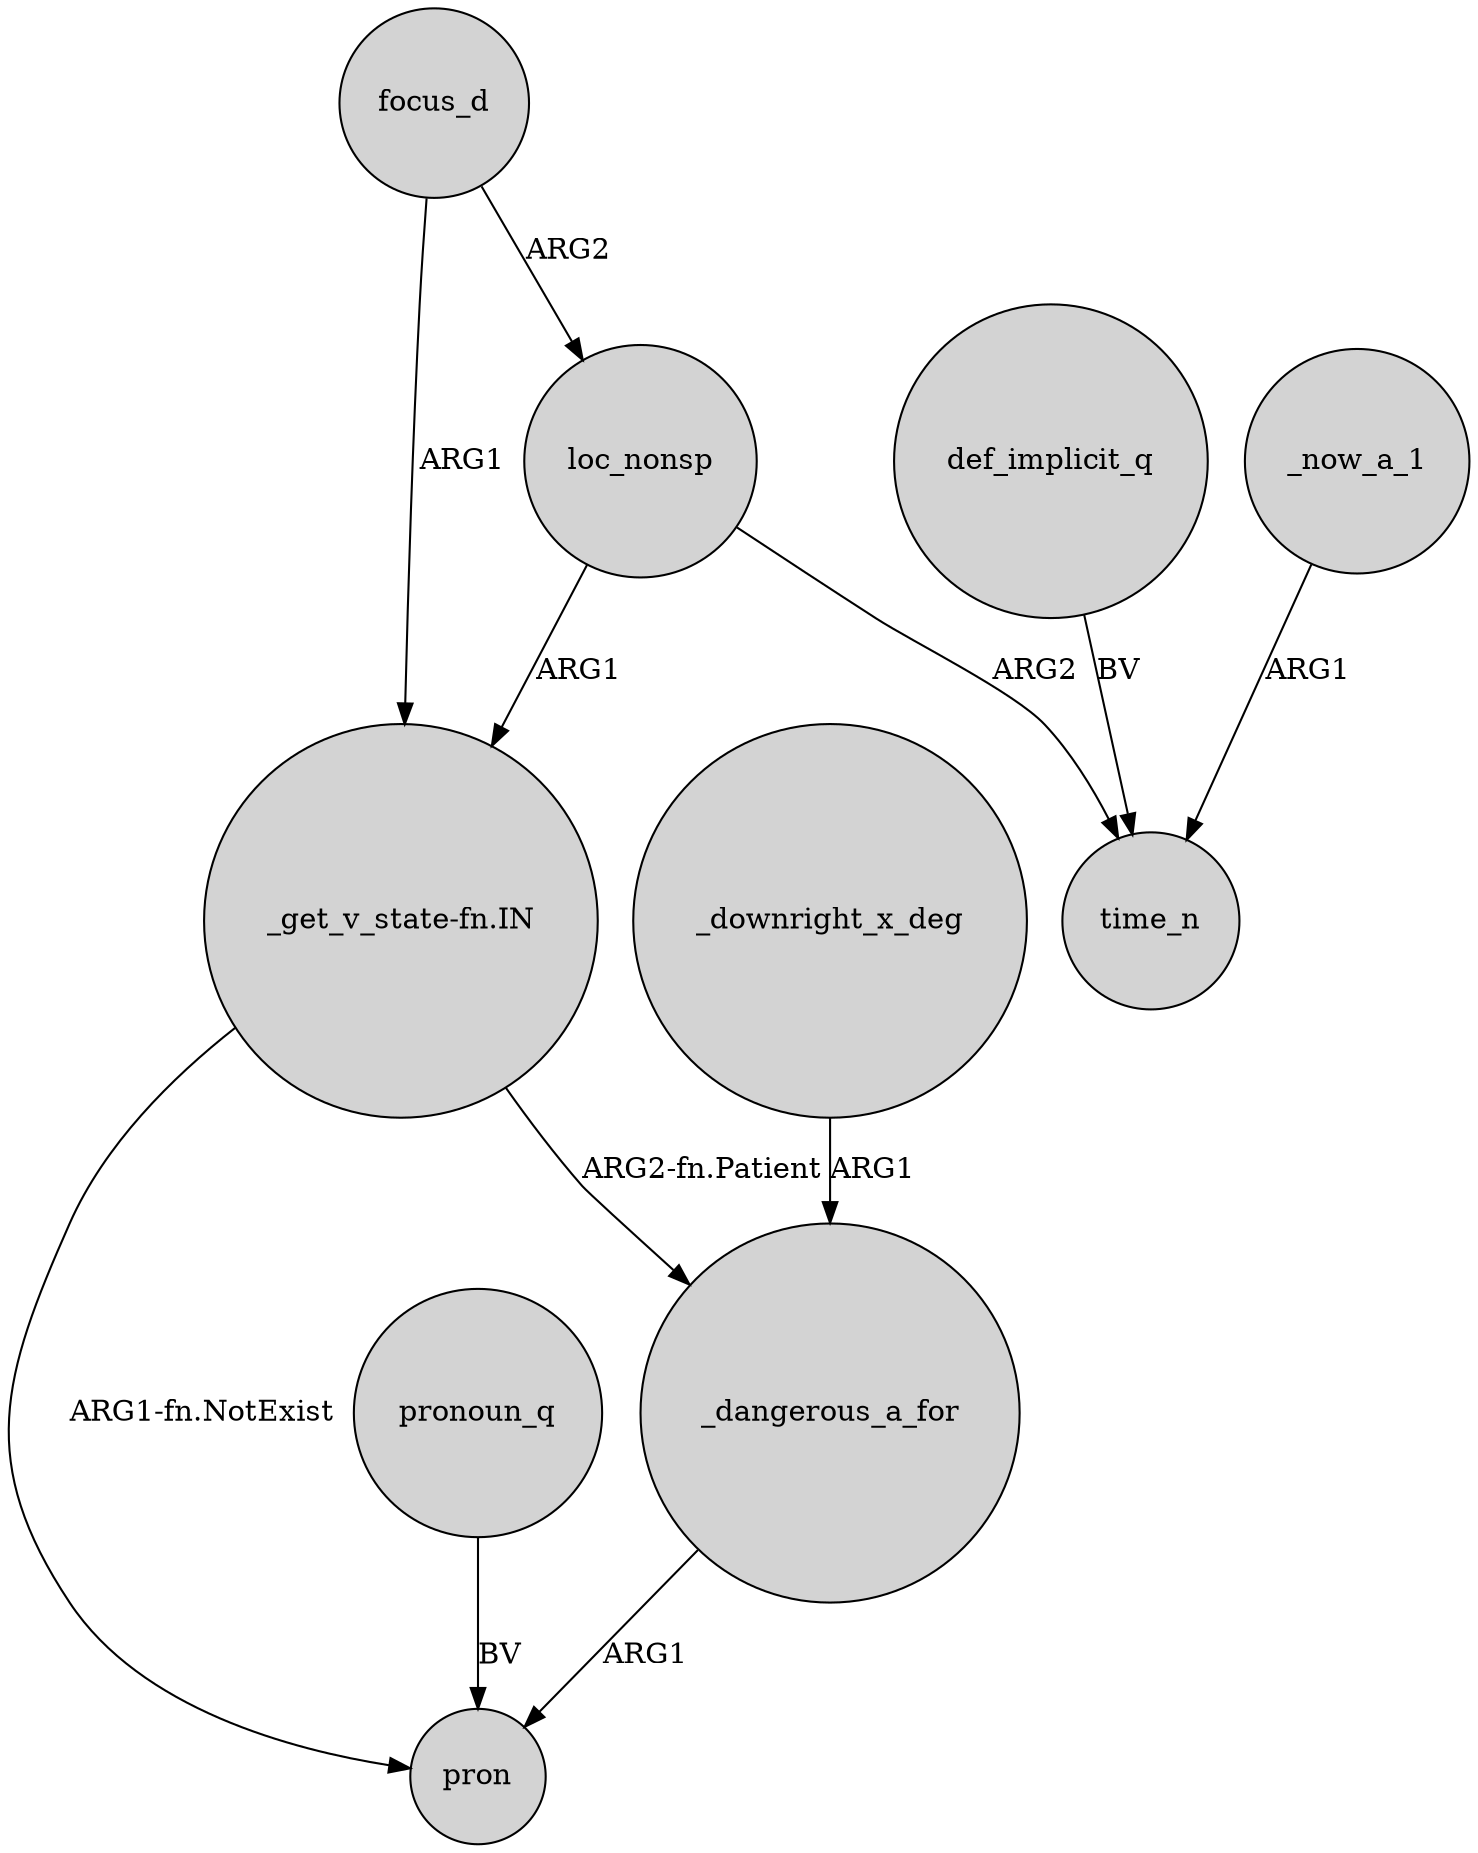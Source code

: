 digraph {
	node [shape=circle style=filled]
	loc_nonsp -> "_get_v_state-fn.IN" [label=ARG1]
	focus_d -> loc_nonsp [label=ARG2]
	"_get_v_state-fn.IN" -> pron [label="ARG1-fn.NotExist"]
	"_get_v_state-fn.IN" -> _dangerous_a_for [label="ARG2-fn.Patient"]
	_now_a_1 -> time_n [label=ARG1]
	_dangerous_a_for -> pron [label=ARG1]
	_downright_x_deg -> _dangerous_a_for [label=ARG1]
	loc_nonsp -> time_n [label=ARG2]
	focus_d -> "_get_v_state-fn.IN" [label=ARG1]
	def_implicit_q -> time_n [label=BV]
	pronoun_q -> pron [label=BV]
}
